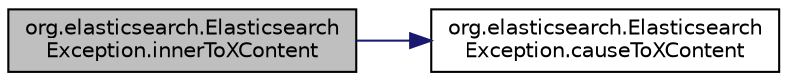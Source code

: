 digraph "org.elasticsearch.ElasticsearchException.innerToXContent"
{
  edge [fontname="Helvetica",fontsize="10",labelfontname="Helvetica",labelfontsize="10"];
  node [fontname="Helvetica",fontsize="10",shape=record];
  rankdir="LR";
  Node49 [label="org.elasticsearch.Elasticsearch\lException.innerToXContent",height=0.2,width=0.4,color="black", fillcolor="grey75", style="filled", fontcolor="black"];
  Node49 -> Node50 [color="midnightblue",fontsize="10",style="solid",fontname="Helvetica"];
  Node50 [label="org.elasticsearch.Elasticsearch\lException.causeToXContent",height=0.2,width=0.4,color="black", fillcolor="white", style="filled",URL="$classorg_1_1elasticsearch_1_1_elasticsearch_exception.html#a0213b3882cf8a48f095b86df44951a96"];
}
